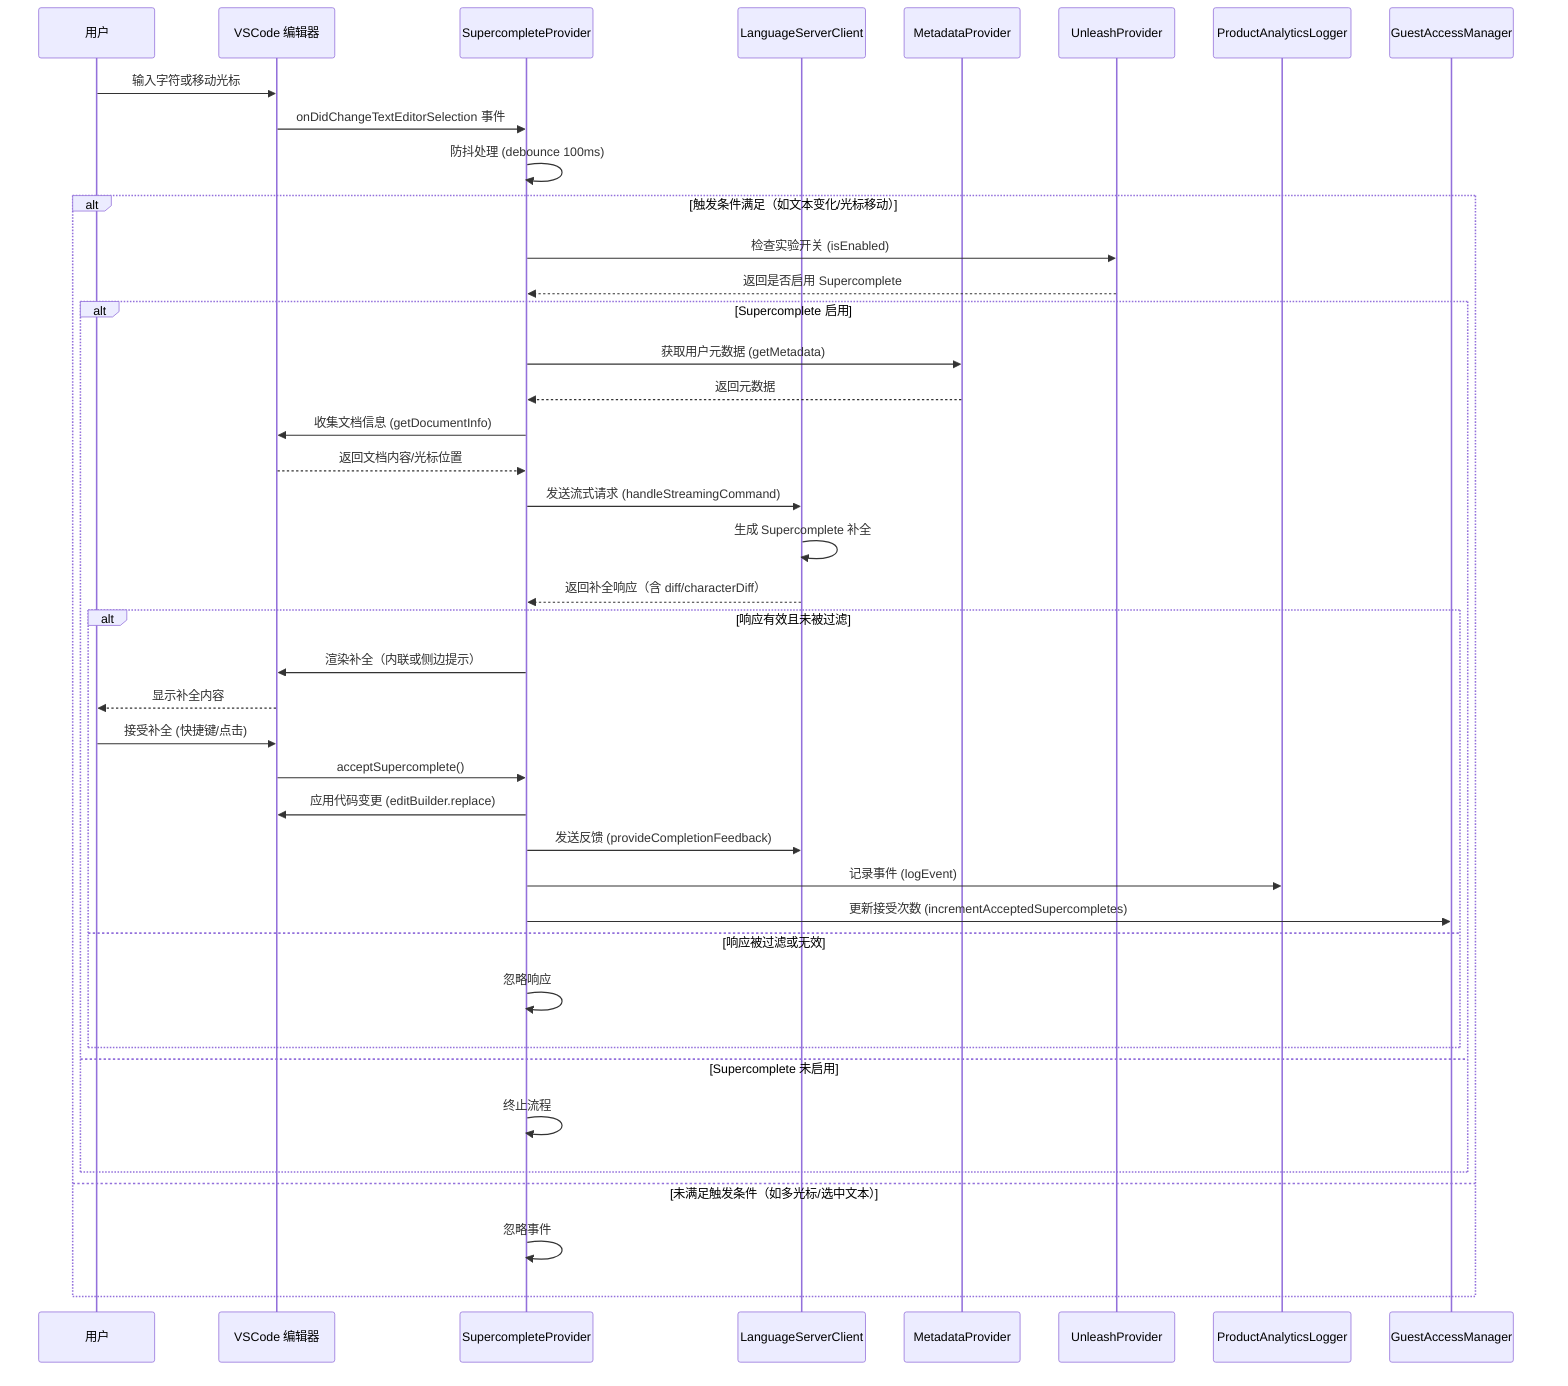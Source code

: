 sequenceDiagram
    participant User as 用户
    participant Editor as VSCode 编辑器
    participant Supercomplete as SupercompleteProvider
    participant LanguageServer as LanguageServerClient
    participant Metadata as MetadataProvider
    participant Unleash as UnleashProvider
    participant Analytics as ProductAnalyticsLogger
    participant GuestAccess as GuestAccessManager

    User->>Editor: 输入字符或移动光标
    Editor->>Supercomplete: onDidChangeTextEditorSelection 事件
    Supercomplete->>Supercomplete: 防抖处理 (debounce 100ms)

    alt 触发条件满足（如文本变化/光标移动）
        Supercomplete->>Unleash: 检查实验开关 (isEnabled)
        Unleash-->>Supercomplete: 返回是否启用 Supercomplete

        alt Supercomplete 启用
            Supercomplete->>Metadata: 获取用户元数据 (getMetadata)
            Metadata-->>Supercomplete: 返回元数据

            Supercomplete->>Editor: 收集文档信息 (getDocumentInfo)
            Editor-->>Supercomplete: 返回文档内容/光标位置

            Supercomplete->>LanguageServer: 发送流式请求 (handleStreamingCommand)
            LanguageServer->>LanguageServer: 生成 Supercomplete 补全
            LanguageServer-->>Supercomplete: 返回补全响应（含 diff/characterDiff）

            alt 响应有效且未被过滤
                Supercomplete->>Editor: 渲染补全（内联或侧边提示）
                Editor-->>User: 显示补全内容

                User->>Editor: 接受补全 (快捷键/点击)
                Editor->>Supercomplete: acceptSupercomplete()
                Supercomplete->>Editor: 应用代码变更 (editBuilder.replace)
                Supercomplete->>LanguageServer: 发送反馈 (provideCompletionFeedback)
                Supercomplete->>Analytics: 记录事件 (logEvent)
                Supercomplete->>GuestAccess: 更新接受次数 (incrementAcceptedSupercompletes)
            else 响应被过滤或无效
                Supercomplete->>Supercomplete: 忽略响应
            end
        else Supercomplete 未启用
            Supercomplete->>Supercomplete: 终止流程
        end
    else 未满足触发条件（如多光标/选中文本）
        Supercomplete->>Supercomplete: 忽略事件
    end